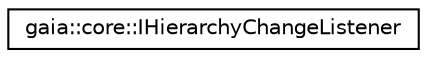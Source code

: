 digraph G
{
  edge [fontname="Helvetica",fontsize="10",labelfontname="Helvetica",labelfontsize="10"];
  node [fontname="Helvetica",fontsize="10",shape=record];
  rankdir=LR;
  Node1 [label="gaia::core::IHierarchyChangeListener",height=0.2,width=0.4,color="black", fillcolor="white", style="filled",URL="$d9/d95/classgaia_1_1core_1_1_i_hierarchy_change_listener.html",tooltip="Interface definition for a callback to be invoked when the hierarchy within this widget changed..."];
}
